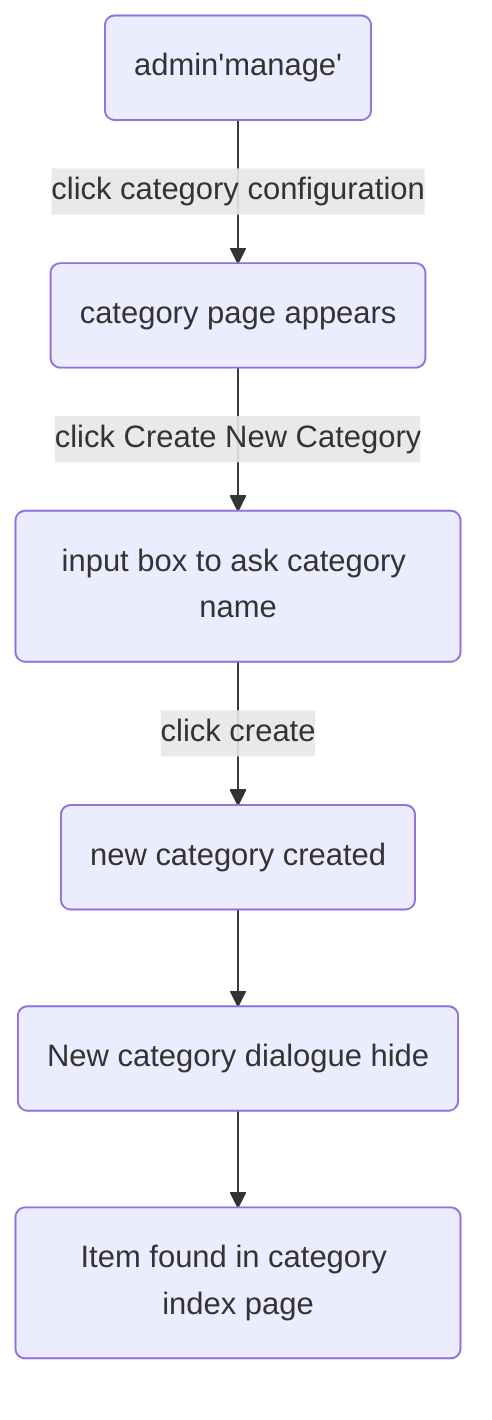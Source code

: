 %% ユーザー流れ - 1 (利用規約/ランディングページ)の改善, slide 21
%% Restaurant user flow-2 (Menu management / Landing page)

graph TD
  A1(admin'manage') --> |click category configuration|B(category page appears)
  B-->|click Create New Category|C(input box to ask category name)
  C-->|click create|D(new category created)
  D-->E(New category dialogue hide)
  E-->F(Item found in category index page)